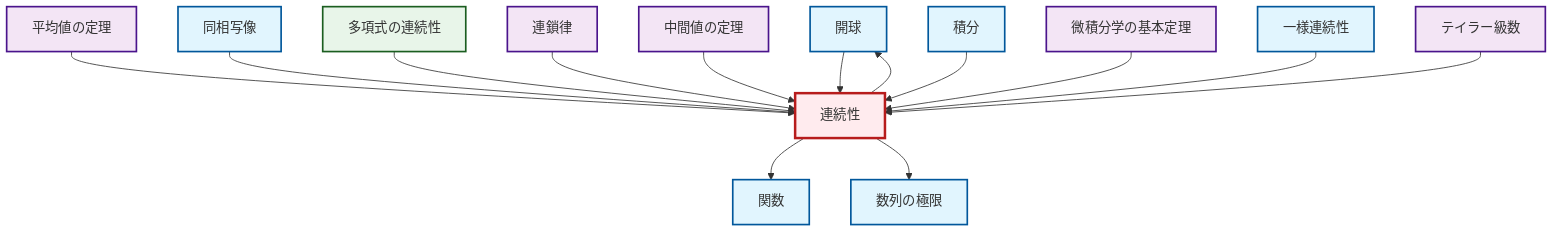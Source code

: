 graph TD
    classDef definition fill:#e1f5fe,stroke:#01579b,stroke-width:2px
    classDef theorem fill:#f3e5f5,stroke:#4a148c,stroke-width:2px
    classDef axiom fill:#fff3e0,stroke:#e65100,stroke-width:2px
    classDef example fill:#e8f5e9,stroke:#1b5e20,stroke-width:2px
    classDef current fill:#ffebee,stroke:#b71c1c,stroke-width:3px
    def-open-ball["開球"]:::definition
    thm-taylor-series["テイラー級数"]:::theorem
    def-continuity["連続性"]:::definition
    def-uniform-continuity["一様連続性"]:::definition
    def-function["関数"]:::definition
    thm-fundamental-calculus["微積分学の基本定理"]:::theorem
    def-limit["数列の極限"]:::definition
    def-integral["積分"]:::definition
    thm-chain-rule["連鎖律"]:::theorem
    def-homeomorphism["同相写像"]:::definition
    thm-mean-value["平均値の定理"]:::theorem
    ex-polynomial-continuity["多項式の連続性"]:::example
    thm-intermediate-value["中間値の定理"]:::theorem
    def-continuity --> def-function
    thm-mean-value --> def-continuity
    def-homeomorphism --> def-continuity
    def-open-ball --> def-continuity
    ex-polynomial-continuity --> def-continuity
    thm-chain-rule --> def-continuity
    def-continuity --> def-limit
    thm-intermediate-value --> def-continuity
    def-integral --> def-continuity
    thm-fundamental-calculus --> def-continuity
    def-continuity --> def-open-ball
    def-uniform-continuity --> def-continuity
    thm-taylor-series --> def-continuity
    class def-continuity current